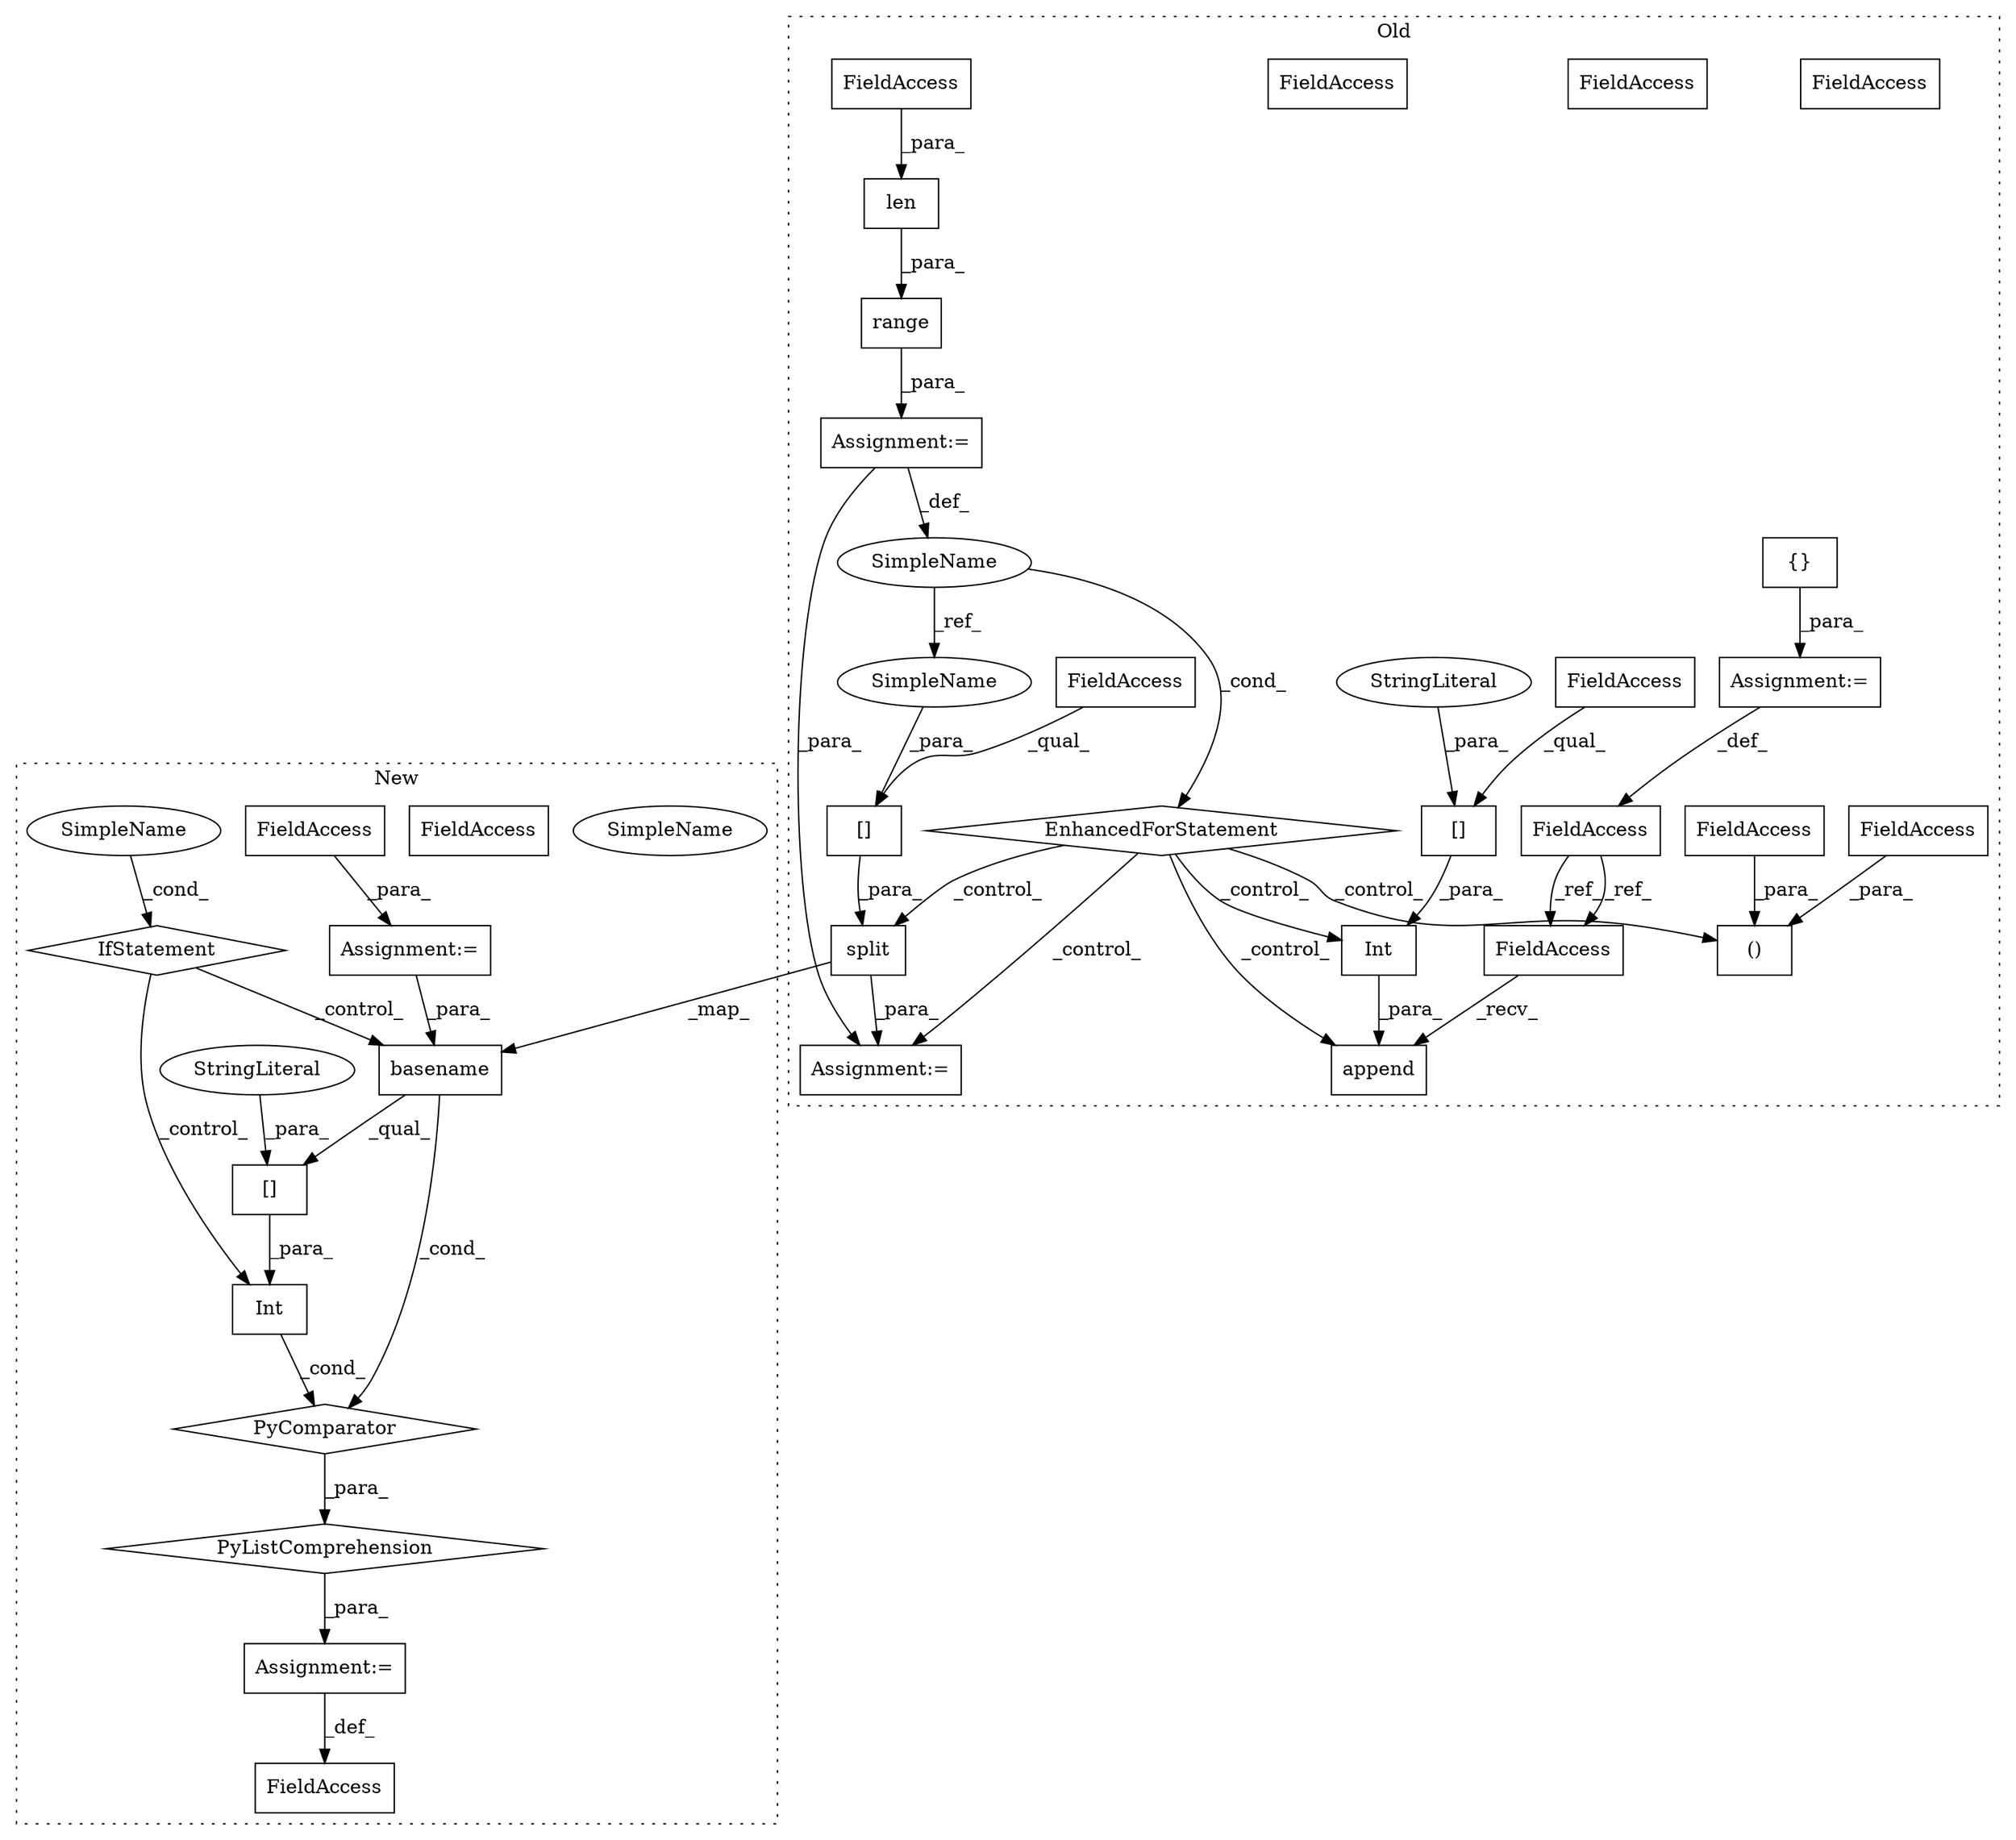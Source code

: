 digraph G {
subgraph cluster0 {
1 [label="len" a="32" s="501,514" l="4,1" shape="box"];
4 [label="Assignment:=" a="7" s="434,516" l="53,2" shape="box"];
6 [label="FieldAccess" a="22" s="505" l="9" shape="box"];
13 [label="()" a="106" s="533" l="22" shape="box"];
14 [label="SimpleName" a="42" s="491" l="1" shape="ellipse"];
15 [label="split" a="32" s="565,583" l="6,1" shape="box"];
17 [label="[]" a="2" s="571,582" l="10,1" shape="box"];
18 [label="FieldAccess" a="22" s="547" l="8" shape="box"];
19 [label="FieldAccess" a="22" s="533" l="1" shape="box"];
20 [label="EnhancedForStatement" a="70" s="434,516" l="53,2" shape="diamond"];
21 [label="FieldAccess" a="22" s="571" l="9" shape="box"];
23 [label="range" a="32" s="495,515" l="6,1" shape="box"];
25 [label="Assignment:=" a="7" s="555" l="2" shape="box"];
26 [label="append" a="32" s="602,642" l="7,1" shape="box"];
27 [label="{}" a="4" s="426" l="2" shape="box"];
28 [label="FieldAccess" a="22" s="407" l="9" shape="box"];
29 [label="FieldAccess" a="22" s="592" l="9" shape="box"];
30 [label="Assignment:=" a="7" s="416" l="1" shape="box"];
31 [label="Int" a="32" s="609,641" l="4,1" shape="box"];
32 [label="[]" a="2" s="613,640" l="9,1" shape="box"];
33 [label="FieldAccess" a="22" s="613" l="8" shape="box"];
34 [label="StringLiteral" a="45" s="622" l="18" shape="ellipse"];
35 [label="FieldAccess" a="22" s="505" l="9" shape="box"];
36 [label="FieldAccess" a="22" s="571" l="9" shape="box"];
37 [label="FieldAccess" a="22" s="592" l="9" shape="box"];
38 [label="SimpleName" a="42" s="581" l="1" shape="ellipse"];
label = "Old";
style="dotted";
}
subgraph cluster1 {
2 [label="Int" a="32" s="428,478" l="4,1" shape="box"];
3 [label="Assignment:=" a="7" s="416" l="12" shape="box"];
5 [label="Assignment:=" a="7" s="540" l="32" shape="box"];
7 [label="IfStatement" a="25" s="540" l="32" shape="diamond"];
8 [label="SimpleName" a="42" s="567" l="5" shape="ellipse"];
9 [label="PyListComprehension" a="109" s="428" l="152" shape="diamond"];
10 [label="PyComparator" a="113" s="540" l="32" shape="diamond"];
11 [label="[]" a="2" s="432,477" l="27,1" shape="box"];
12 [label="FieldAccess" a="22" s="554" l="9" shape="box"];
16 [label="basename" a="32" s="440,457" l="9,1" shape="box"];
22 [label="FieldAccess" a="22" s="407" l="9" shape="box"];
24 [label="StringLiteral" a="45" s="459" l="18" shape="ellipse"];
39 [label="FieldAccess" a="22" s="554" l="9" shape="box"];
40 [label="SimpleName" a="42" s="567" l="5" shape="ellipse"];
label = "New";
style="dotted";
}
1 -> 23 [label="_para_"];
2 -> 10 [label="_cond_"];
3 -> 22 [label="_def_"];
4 -> 25 [label="_para_"];
4 -> 14 [label="_def_"];
5 -> 16 [label="_para_"];
7 -> 16 [label="_control_"];
7 -> 2 [label="_control_"];
9 -> 3 [label="_para_"];
10 -> 9 [label="_para_"];
11 -> 2 [label="_para_"];
14 -> 20 [label="_cond_"];
14 -> 38 [label="_ref_"];
15 -> 25 [label="_para_"];
15 -> 16 [label="_map_"];
16 -> 10 [label="_cond_"];
16 -> 11 [label="_qual_"];
17 -> 15 [label="_para_"];
18 -> 13 [label="_para_"];
19 -> 13 [label="_para_"];
20 -> 31 [label="_control_"];
20 -> 26 [label="_control_"];
20 -> 13 [label="_control_"];
20 -> 15 [label="_control_"];
20 -> 25 [label="_control_"];
23 -> 4 [label="_para_"];
24 -> 11 [label="_para_"];
27 -> 30 [label="_para_"];
28 -> 37 [label="_ref_"];
28 -> 37 [label="_ref_"];
30 -> 28 [label="_def_"];
31 -> 26 [label="_para_"];
32 -> 31 [label="_para_"];
33 -> 32 [label="_qual_"];
34 -> 32 [label="_para_"];
35 -> 1 [label="_para_"];
36 -> 17 [label="_qual_"];
37 -> 26 [label="_recv_"];
38 -> 17 [label="_para_"];
39 -> 5 [label="_para_"];
40 -> 7 [label="_cond_"];
}